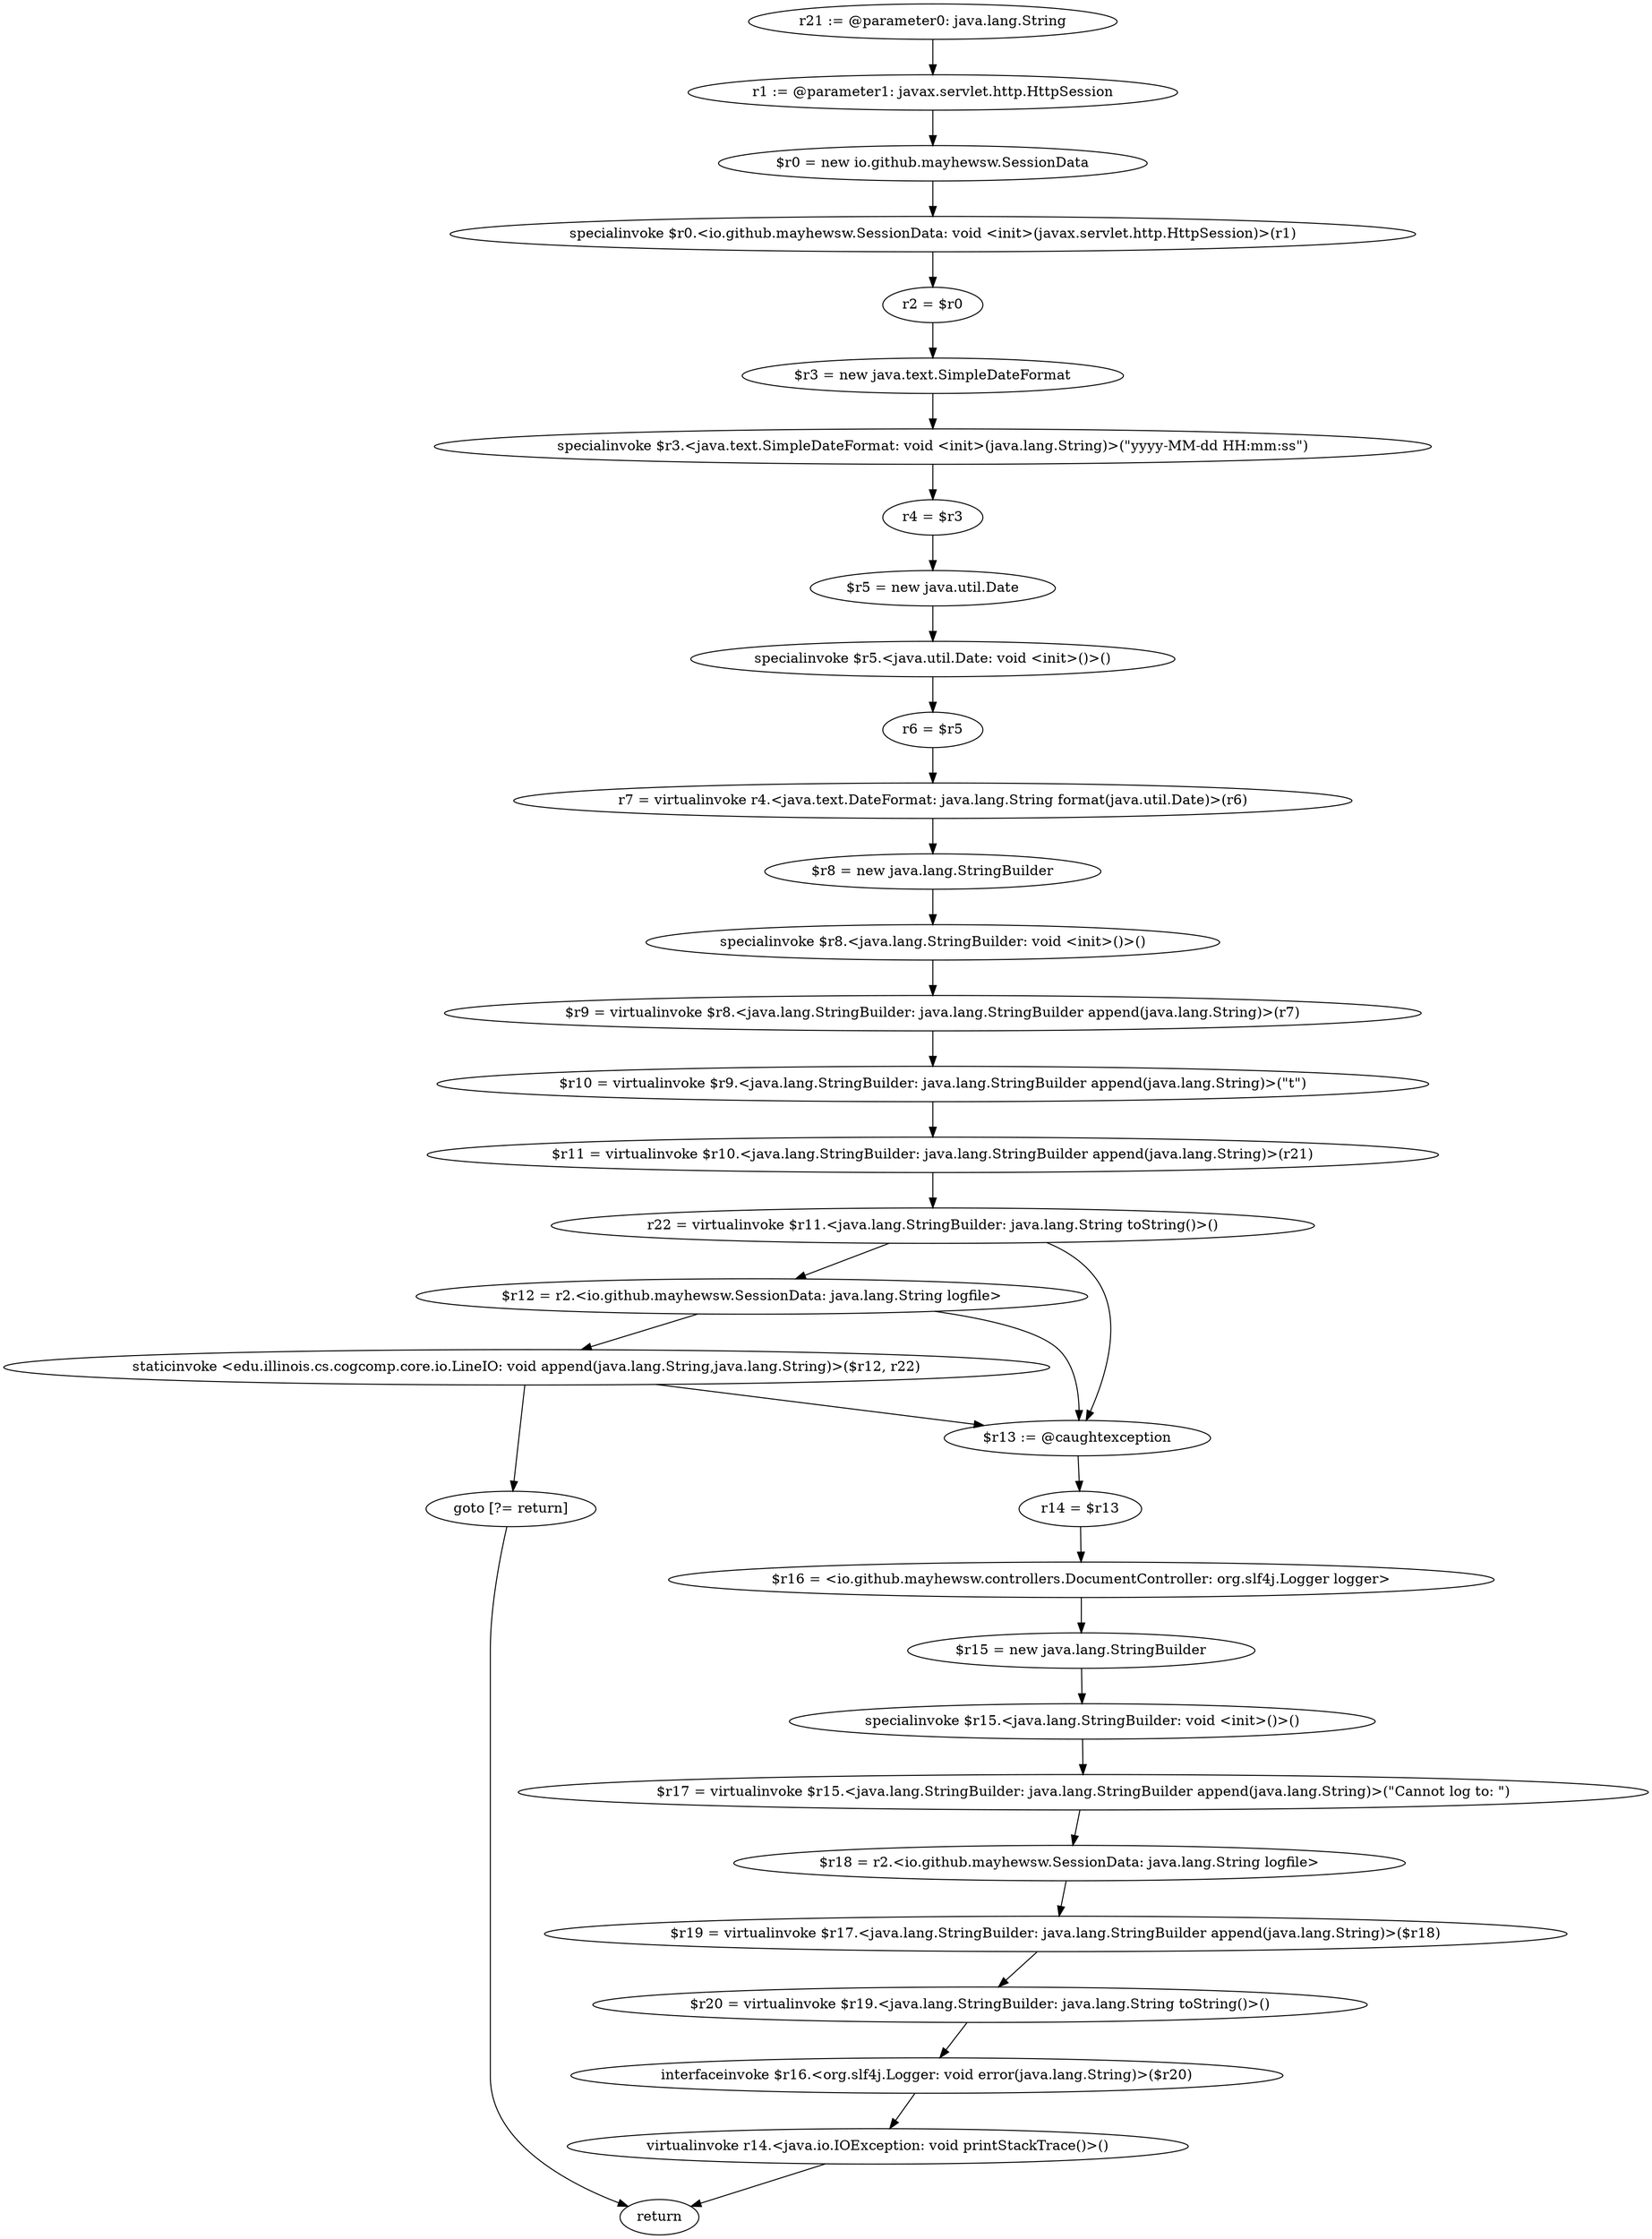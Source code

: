 digraph "unitGraph" {
    "r21 := @parameter0: java.lang.String"
    "r1 := @parameter1: javax.servlet.http.HttpSession"
    "$r0 = new io.github.mayhewsw.SessionData"
    "specialinvoke $r0.<io.github.mayhewsw.SessionData: void <init>(javax.servlet.http.HttpSession)>(r1)"
    "r2 = $r0"
    "$r3 = new java.text.SimpleDateFormat"
    "specialinvoke $r3.<java.text.SimpleDateFormat: void <init>(java.lang.String)>(\"yyyy-MM-dd HH:mm:ss\")"
    "r4 = $r3"
    "$r5 = new java.util.Date"
    "specialinvoke $r5.<java.util.Date: void <init>()>()"
    "r6 = $r5"
    "r7 = virtualinvoke r4.<java.text.DateFormat: java.lang.String format(java.util.Date)>(r6)"
    "$r8 = new java.lang.StringBuilder"
    "specialinvoke $r8.<java.lang.StringBuilder: void <init>()>()"
    "$r9 = virtualinvoke $r8.<java.lang.StringBuilder: java.lang.StringBuilder append(java.lang.String)>(r7)"
    "$r10 = virtualinvoke $r9.<java.lang.StringBuilder: java.lang.StringBuilder append(java.lang.String)>(\"\t\")"
    "$r11 = virtualinvoke $r10.<java.lang.StringBuilder: java.lang.StringBuilder append(java.lang.String)>(r21)"
    "r22 = virtualinvoke $r11.<java.lang.StringBuilder: java.lang.String toString()>()"
    "$r12 = r2.<io.github.mayhewsw.SessionData: java.lang.String logfile>"
    "staticinvoke <edu.illinois.cs.cogcomp.core.io.LineIO: void append(java.lang.String,java.lang.String)>($r12, r22)"
    "goto [?= return]"
    "$r13 := @caughtexception"
    "r14 = $r13"
    "$r16 = <io.github.mayhewsw.controllers.DocumentController: org.slf4j.Logger logger>"
    "$r15 = new java.lang.StringBuilder"
    "specialinvoke $r15.<java.lang.StringBuilder: void <init>()>()"
    "$r17 = virtualinvoke $r15.<java.lang.StringBuilder: java.lang.StringBuilder append(java.lang.String)>(\"Cannot log to: \")"
    "$r18 = r2.<io.github.mayhewsw.SessionData: java.lang.String logfile>"
    "$r19 = virtualinvoke $r17.<java.lang.StringBuilder: java.lang.StringBuilder append(java.lang.String)>($r18)"
    "$r20 = virtualinvoke $r19.<java.lang.StringBuilder: java.lang.String toString()>()"
    "interfaceinvoke $r16.<org.slf4j.Logger: void error(java.lang.String)>($r20)"
    "virtualinvoke r14.<java.io.IOException: void printStackTrace()>()"
    "return"
    "r21 := @parameter0: java.lang.String"->"r1 := @parameter1: javax.servlet.http.HttpSession";
    "r1 := @parameter1: javax.servlet.http.HttpSession"->"$r0 = new io.github.mayhewsw.SessionData";
    "$r0 = new io.github.mayhewsw.SessionData"->"specialinvoke $r0.<io.github.mayhewsw.SessionData: void <init>(javax.servlet.http.HttpSession)>(r1)";
    "specialinvoke $r0.<io.github.mayhewsw.SessionData: void <init>(javax.servlet.http.HttpSession)>(r1)"->"r2 = $r0";
    "r2 = $r0"->"$r3 = new java.text.SimpleDateFormat";
    "$r3 = new java.text.SimpleDateFormat"->"specialinvoke $r3.<java.text.SimpleDateFormat: void <init>(java.lang.String)>(\"yyyy-MM-dd HH:mm:ss\")";
    "specialinvoke $r3.<java.text.SimpleDateFormat: void <init>(java.lang.String)>(\"yyyy-MM-dd HH:mm:ss\")"->"r4 = $r3";
    "r4 = $r3"->"$r5 = new java.util.Date";
    "$r5 = new java.util.Date"->"specialinvoke $r5.<java.util.Date: void <init>()>()";
    "specialinvoke $r5.<java.util.Date: void <init>()>()"->"r6 = $r5";
    "r6 = $r5"->"r7 = virtualinvoke r4.<java.text.DateFormat: java.lang.String format(java.util.Date)>(r6)";
    "r7 = virtualinvoke r4.<java.text.DateFormat: java.lang.String format(java.util.Date)>(r6)"->"$r8 = new java.lang.StringBuilder";
    "$r8 = new java.lang.StringBuilder"->"specialinvoke $r8.<java.lang.StringBuilder: void <init>()>()";
    "specialinvoke $r8.<java.lang.StringBuilder: void <init>()>()"->"$r9 = virtualinvoke $r8.<java.lang.StringBuilder: java.lang.StringBuilder append(java.lang.String)>(r7)";
    "$r9 = virtualinvoke $r8.<java.lang.StringBuilder: java.lang.StringBuilder append(java.lang.String)>(r7)"->"$r10 = virtualinvoke $r9.<java.lang.StringBuilder: java.lang.StringBuilder append(java.lang.String)>(\"\t\")";
    "$r10 = virtualinvoke $r9.<java.lang.StringBuilder: java.lang.StringBuilder append(java.lang.String)>(\"\t\")"->"$r11 = virtualinvoke $r10.<java.lang.StringBuilder: java.lang.StringBuilder append(java.lang.String)>(r21)";
    "$r11 = virtualinvoke $r10.<java.lang.StringBuilder: java.lang.StringBuilder append(java.lang.String)>(r21)"->"r22 = virtualinvoke $r11.<java.lang.StringBuilder: java.lang.String toString()>()";
    "r22 = virtualinvoke $r11.<java.lang.StringBuilder: java.lang.String toString()>()"->"$r12 = r2.<io.github.mayhewsw.SessionData: java.lang.String logfile>";
    "r22 = virtualinvoke $r11.<java.lang.StringBuilder: java.lang.String toString()>()"->"$r13 := @caughtexception";
    "$r12 = r2.<io.github.mayhewsw.SessionData: java.lang.String logfile>"->"staticinvoke <edu.illinois.cs.cogcomp.core.io.LineIO: void append(java.lang.String,java.lang.String)>($r12, r22)";
    "$r12 = r2.<io.github.mayhewsw.SessionData: java.lang.String logfile>"->"$r13 := @caughtexception";
    "staticinvoke <edu.illinois.cs.cogcomp.core.io.LineIO: void append(java.lang.String,java.lang.String)>($r12, r22)"->"goto [?= return]";
    "staticinvoke <edu.illinois.cs.cogcomp.core.io.LineIO: void append(java.lang.String,java.lang.String)>($r12, r22)"->"$r13 := @caughtexception";
    "goto [?= return]"->"return";
    "$r13 := @caughtexception"->"r14 = $r13";
    "r14 = $r13"->"$r16 = <io.github.mayhewsw.controllers.DocumentController: org.slf4j.Logger logger>";
    "$r16 = <io.github.mayhewsw.controllers.DocumentController: org.slf4j.Logger logger>"->"$r15 = new java.lang.StringBuilder";
    "$r15 = new java.lang.StringBuilder"->"specialinvoke $r15.<java.lang.StringBuilder: void <init>()>()";
    "specialinvoke $r15.<java.lang.StringBuilder: void <init>()>()"->"$r17 = virtualinvoke $r15.<java.lang.StringBuilder: java.lang.StringBuilder append(java.lang.String)>(\"Cannot log to: \")";
    "$r17 = virtualinvoke $r15.<java.lang.StringBuilder: java.lang.StringBuilder append(java.lang.String)>(\"Cannot log to: \")"->"$r18 = r2.<io.github.mayhewsw.SessionData: java.lang.String logfile>";
    "$r18 = r2.<io.github.mayhewsw.SessionData: java.lang.String logfile>"->"$r19 = virtualinvoke $r17.<java.lang.StringBuilder: java.lang.StringBuilder append(java.lang.String)>($r18)";
    "$r19 = virtualinvoke $r17.<java.lang.StringBuilder: java.lang.StringBuilder append(java.lang.String)>($r18)"->"$r20 = virtualinvoke $r19.<java.lang.StringBuilder: java.lang.String toString()>()";
    "$r20 = virtualinvoke $r19.<java.lang.StringBuilder: java.lang.String toString()>()"->"interfaceinvoke $r16.<org.slf4j.Logger: void error(java.lang.String)>($r20)";
    "interfaceinvoke $r16.<org.slf4j.Logger: void error(java.lang.String)>($r20)"->"virtualinvoke r14.<java.io.IOException: void printStackTrace()>()";
    "virtualinvoke r14.<java.io.IOException: void printStackTrace()>()"->"return";
}
